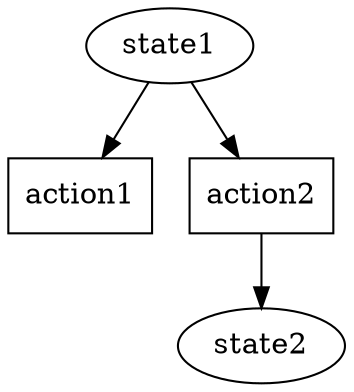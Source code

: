 digraph {state1 [shape=ellipse, label="state1"]; state1__action1 [shape=box, label="action1"]; state1__action2 [shape=box, label="action2"]; state2 [shape=ellipse, label="state2"]; state1 -> state1__action1; state1 -> state1__action2; state1__action2 -> state2; }